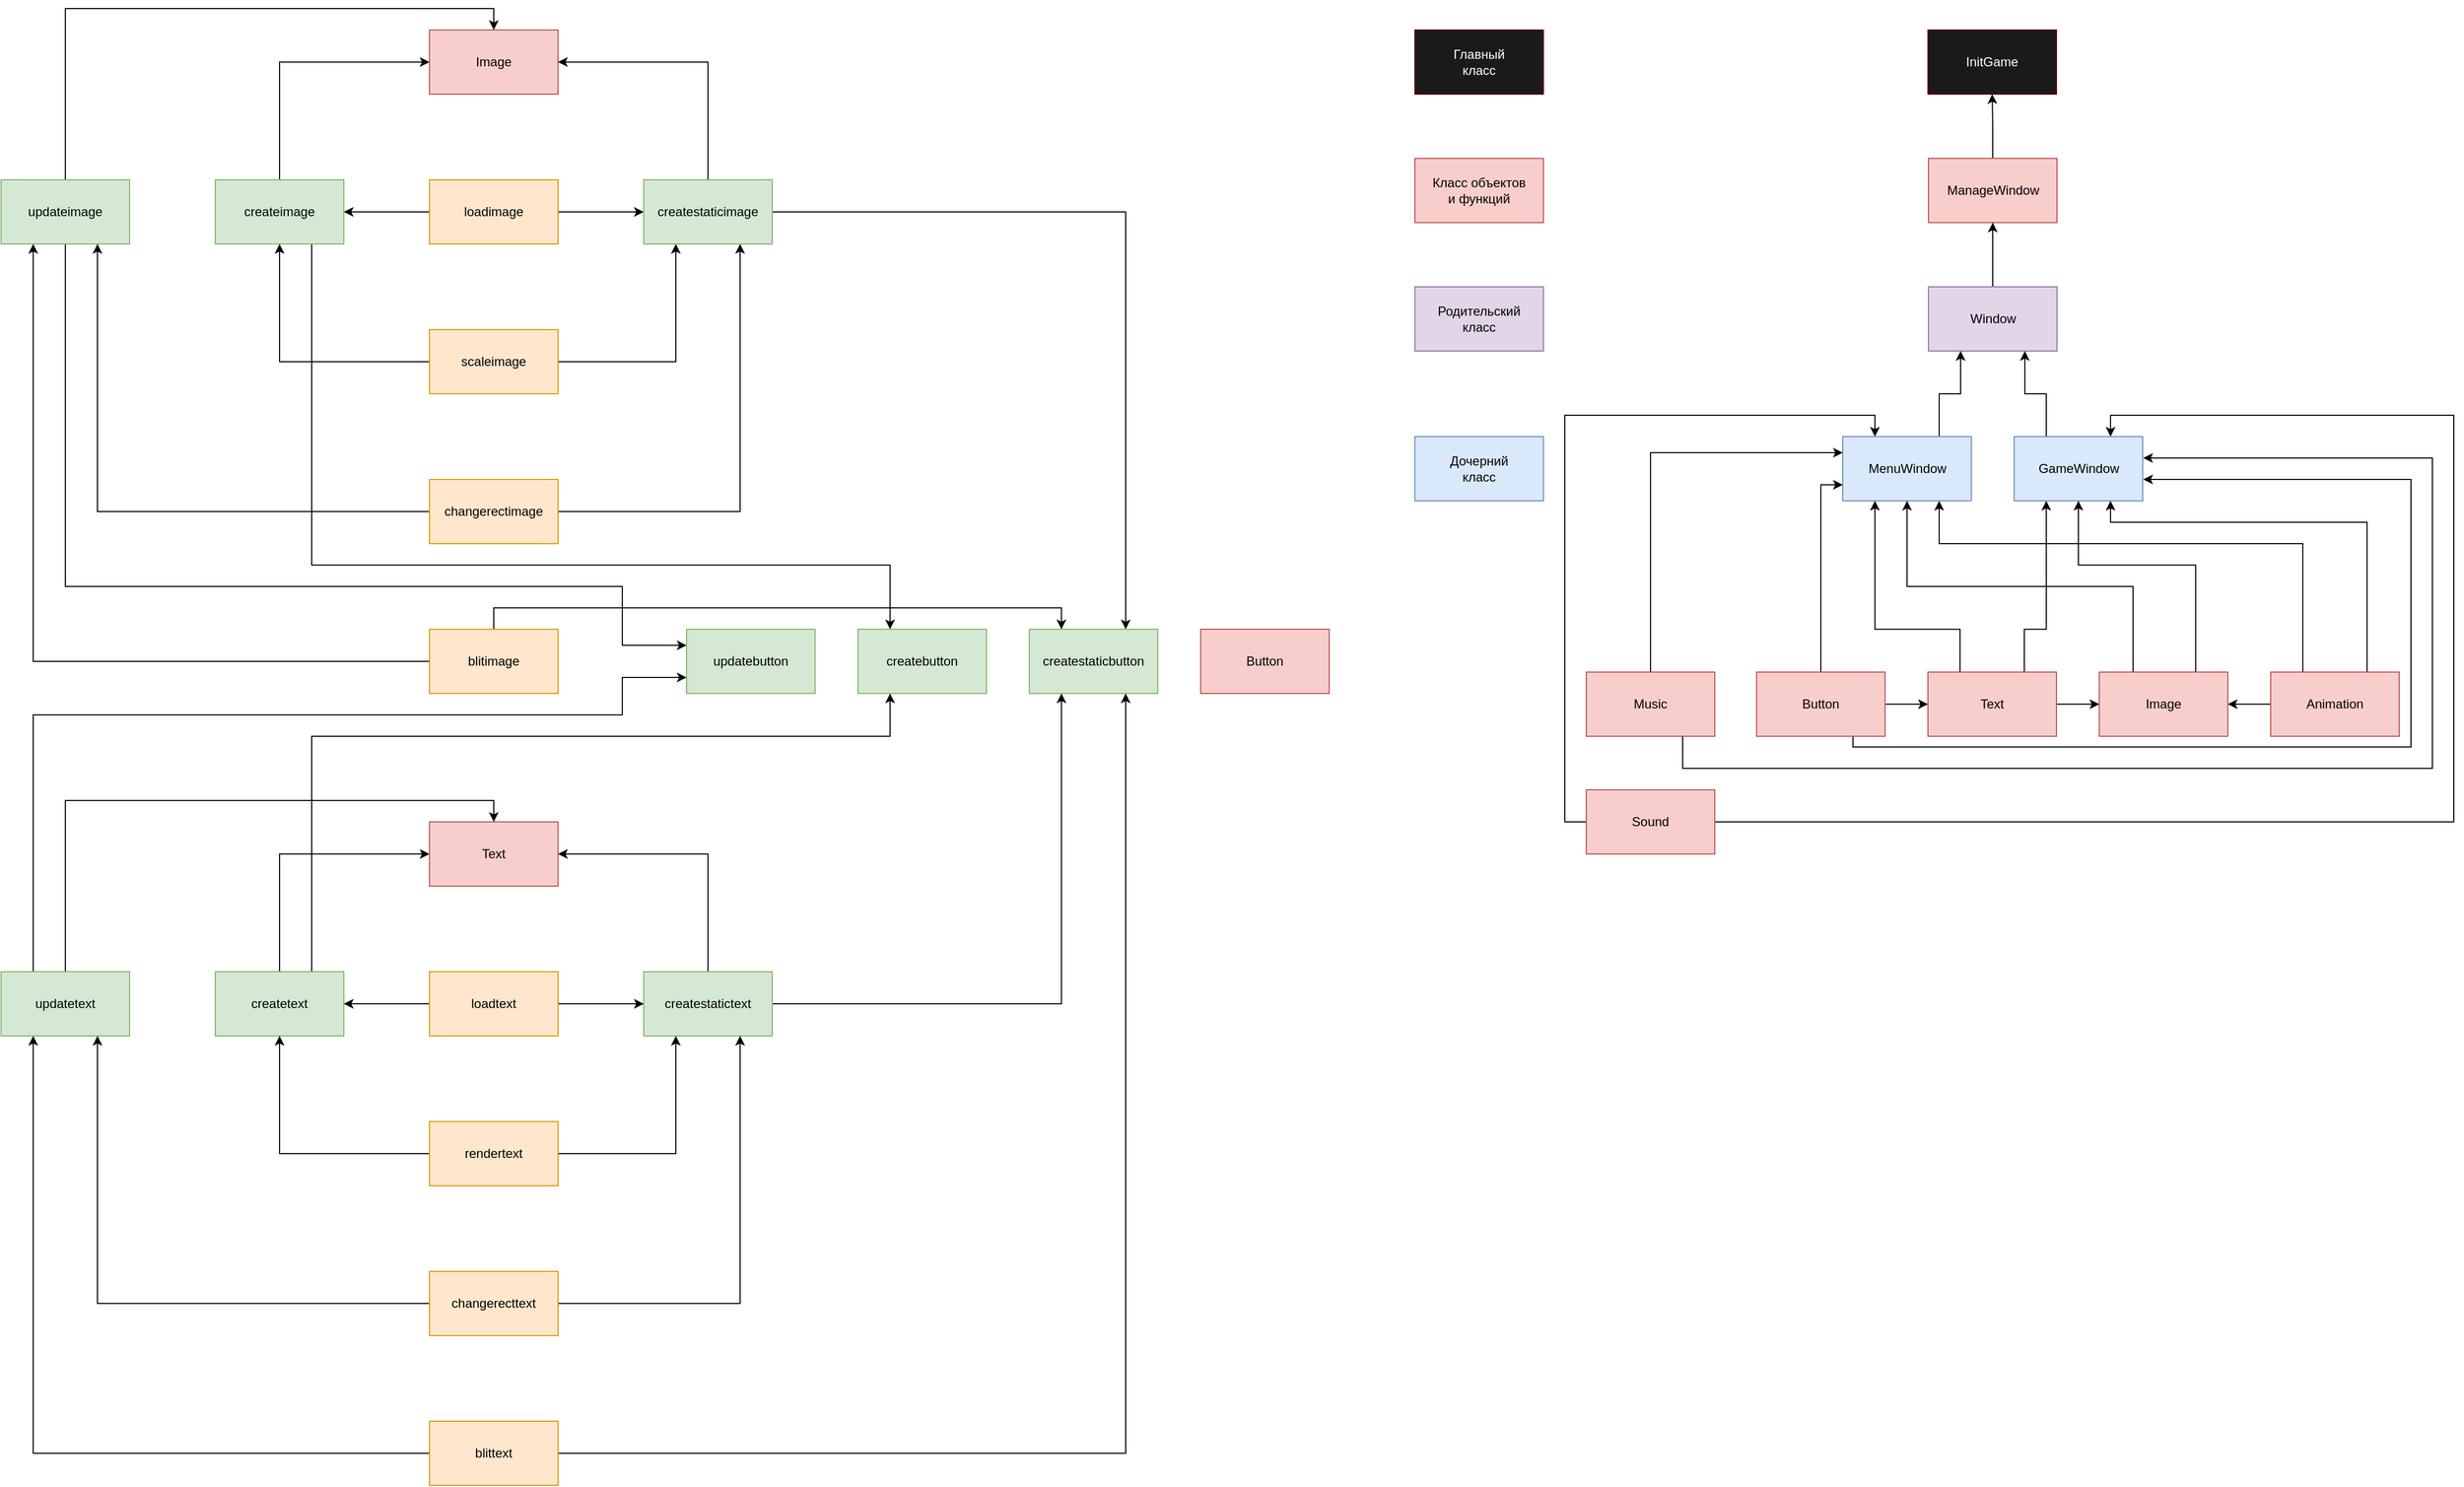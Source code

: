 <mxfile version="12.8.5" type="github">
  <diagram id="M2v9OtbhASXZDHdSWJYJ" name="Page-1">
    <mxGraphModel dx="1422" dy="793" grid="1" gridSize="10" guides="1" tooltips="1" connect="1" arrows="1" fold="1" page="1" pageScale="1" pageWidth="827" pageHeight="1169" math="0" shadow="0">
      <root>
        <mxCell id="0" />
        <mxCell id="1" parent="0" />
        <mxCell id="l5dD-DMRnh2UDKKwASvm-28" style="edgeStyle=orthogonalEdgeStyle;rounded=0;orthogonalLoop=1;jettySize=auto;html=1;exitX=0.5;exitY=0;exitDx=0;exitDy=0;entryX=0;entryY=0.5;entryDx=0;entryDy=0;" parent="1" source="l5dD-DMRnh2UDKKwASvm-1" target="l5dD-DMRnh2UDKKwASvm-8" edge="1">
          <mxGeometry relative="1" as="geometry" />
        </mxCell>
        <mxCell id="l5dD-DMRnh2UDKKwASvm-82" style="edgeStyle=orthogonalEdgeStyle;rounded=0;orthogonalLoop=1;jettySize=auto;html=1;exitX=0.75;exitY=1;exitDx=0;exitDy=0;entryX=0.25;entryY=0;entryDx=0;entryDy=0;" parent="1" source="l5dD-DMRnh2UDKKwASvm-1" target="l5dD-DMRnh2UDKKwASvm-59" edge="1">
          <mxGeometry relative="1" as="geometry">
            <Array as="points">
              <mxPoint x="330" y="560" />
              <mxPoint x="870" y="560" />
            </Array>
          </mxGeometry>
        </mxCell>
        <mxCell id="l5dD-DMRnh2UDKKwASvm-1" value="createimage" style="rounded=0;whiteSpace=wrap;html=1;fillColor=#d5e8d4;strokeColor=#82b366;" parent="1" vertex="1">
          <mxGeometry x="240" y="200" width="120" height="60" as="geometry" />
        </mxCell>
        <mxCell id="l5dD-DMRnh2UDKKwASvm-11" style="edgeStyle=orthogonalEdgeStyle;rounded=0;orthogonalLoop=1;jettySize=auto;html=1;exitX=0;exitY=0.5;exitDx=0;exitDy=0;entryX=1;entryY=0.5;entryDx=0;entryDy=0;" parent="1" source="l5dD-DMRnh2UDKKwASvm-2" target="l5dD-DMRnh2UDKKwASvm-1" edge="1">
          <mxGeometry relative="1" as="geometry" />
        </mxCell>
        <mxCell id="l5dD-DMRnh2UDKKwASvm-21" style="edgeStyle=orthogonalEdgeStyle;rounded=0;orthogonalLoop=1;jettySize=auto;html=1;exitX=1;exitY=0.5;exitDx=0;exitDy=0;entryX=0;entryY=0.5;entryDx=0;entryDy=0;" parent="1" source="l5dD-DMRnh2UDKKwASvm-2" target="l5dD-DMRnh2UDKKwASvm-9" edge="1">
          <mxGeometry relative="1" as="geometry" />
        </mxCell>
        <mxCell id="l5dD-DMRnh2UDKKwASvm-2" value="loadimage" style="rounded=0;whiteSpace=wrap;html=1;fillColor=#ffe6cc;strokeColor=#d79b00;" parent="1" vertex="1">
          <mxGeometry x="440" y="200" width="120" height="60" as="geometry" />
        </mxCell>
        <mxCell id="l5dD-DMRnh2UDKKwASvm-62" style="edgeStyle=orthogonalEdgeStyle;rounded=0;orthogonalLoop=1;jettySize=auto;html=1;exitX=0;exitY=0.5;exitDx=0;exitDy=0;entryX=0.5;entryY=1;entryDx=0;entryDy=0;" parent="1" source="l5dD-DMRnh2UDKKwASvm-4" target="l5dD-DMRnh2UDKKwASvm-1" edge="1">
          <mxGeometry relative="1" as="geometry" />
        </mxCell>
        <mxCell id="l5dD-DMRnh2UDKKwASvm-66" style="edgeStyle=orthogonalEdgeStyle;rounded=0;orthogonalLoop=1;jettySize=auto;html=1;exitX=1;exitY=0.5;exitDx=0;exitDy=0;entryX=0.25;entryY=1;entryDx=0;entryDy=0;" parent="1" source="l5dD-DMRnh2UDKKwASvm-4" target="l5dD-DMRnh2UDKKwASvm-9" edge="1">
          <mxGeometry relative="1" as="geometry" />
        </mxCell>
        <mxCell id="l5dD-DMRnh2UDKKwASvm-4" value="scaleimage" style="rounded=0;whiteSpace=wrap;html=1;fillColor=#ffe6cc;strokeColor=#d79b00;" parent="1" vertex="1">
          <mxGeometry x="440" y="340" width="120" height="60" as="geometry" />
        </mxCell>
        <mxCell id="l5dD-DMRnh2UDKKwASvm-32" style="edgeStyle=orthogonalEdgeStyle;rounded=0;orthogonalLoop=1;jettySize=auto;html=1;exitX=0.5;exitY=0;exitDx=0;exitDy=0;entryX=0.5;entryY=0;entryDx=0;entryDy=0;" parent="1" source="l5dD-DMRnh2UDKKwASvm-5" target="l5dD-DMRnh2UDKKwASvm-8" edge="1">
          <mxGeometry relative="1" as="geometry" />
        </mxCell>
        <mxCell id="l5dD-DMRnh2UDKKwASvm-83" style="edgeStyle=orthogonalEdgeStyle;rounded=0;orthogonalLoop=1;jettySize=auto;html=1;exitX=0.5;exitY=1;exitDx=0;exitDy=0;entryX=0;entryY=0.25;entryDx=0;entryDy=0;" parent="1" source="l5dD-DMRnh2UDKKwASvm-5" target="l5dD-DMRnh2UDKKwASvm-60" edge="1">
          <mxGeometry relative="1" as="geometry">
            <Array as="points">
              <mxPoint x="100" y="580" />
              <mxPoint x="620" y="580" />
              <mxPoint x="620" y="635" />
            </Array>
          </mxGeometry>
        </mxCell>
        <mxCell id="l5dD-DMRnh2UDKKwASvm-5" value="updateimage" style="rounded=0;whiteSpace=wrap;html=1;fillColor=#d5e8d4;strokeColor=#82b366;" parent="1" vertex="1">
          <mxGeometry x="40" y="200" width="120" height="60" as="geometry" />
        </mxCell>
        <mxCell id="l5dD-DMRnh2UDKKwASvm-67" style="edgeStyle=orthogonalEdgeStyle;rounded=0;orthogonalLoop=1;jettySize=auto;html=1;exitX=1;exitY=0.5;exitDx=0;exitDy=0;entryX=0.75;entryY=1;entryDx=0;entryDy=0;" parent="1" source="l5dD-DMRnh2UDKKwASvm-6" target="l5dD-DMRnh2UDKKwASvm-9" edge="1">
          <mxGeometry relative="1" as="geometry" />
        </mxCell>
        <mxCell id="l5dD-DMRnh2UDKKwASvm-75" style="edgeStyle=orthogonalEdgeStyle;rounded=0;orthogonalLoop=1;jettySize=auto;html=1;exitX=0;exitY=0.5;exitDx=0;exitDy=0;entryX=0.75;entryY=1;entryDx=0;entryDy=0;" parent="1" source="l5dD-DMRnh2UDKKwASvm-6" target="l5dD-DMRnh2UDKKwASvm-5" edge="1">
          <mxGeometry relative="1" as="geometry" />
        </mxCell>
        <mxCell id="l5dD-DMRnh2UDKKwASvm-6" value="changerectimage" style="rounded=0;whiteSpace=wrap;html=1;fillColor=#ffe6cc;strokeColor=#d79b00;" parent="1" vertex="1">
          <mxGeometry x="440" y="480" width="120" height="60" as="geometry" />
        </mxCell>
        <mxCell id="l5dD-DMRnh2UDKKwASvm-76" style="edgeStyle=orthogonalEdgeStyle;rounded=0;orthogonalLoop=1;jettySize=auto;html=1;exitX=0;exitY=0.5;exitDx=0;exitDy=0;entryX=0.25;entryY=1;entryDx=0;entryDy=0;" parent="1" source="l5dD-DMRnh2UDKKwASvm-7" target="l5dD-DMRnh2UDKKwASvm-5" edge="1">
          <mxGeometry relative="1" as="geometry" />
        </mxCell>
        <mxCell id="l5dD-DMRnh2UDKKwASvm-87" style="edgeStyle=orthogonalEdgeStyle;rounded=0;orthogonalLoop=1;jettySize=auto;html=1;exitX=0.5;exitY=0;exitDx=0;exitDy=0;entryX=0.25;entryY=0;entryDx=0;entryDy=0;" parent="1" source="l5dD-DMRnh2UDKKwASvm-7" target="l5dD-DMRnh2UDKKwASvm-58" edge="1">
          <mxGeometry relative="1" as="geometry">
            <Array as="points">
              <mxPoint x="500" y="600" />
              <mxPoint x="1030" y="600" />
            </Array>
          </mxGeometry>
        </mxCell>
        <mxCell id="l5dD-DMRnh2UDKKwASvm-7" value="blitimage" style="rounded=0;whiteSpace=wrap;html=1;fillColor=#ffe6cc;strokeColor=#d79b00;" parent="1" vertex="1">
          <mxGeometry x="440" y="620" width="120" height="60" as="geometry" />
        </mxCell>
        <mxCell id="l5dD-DMRnh2UDKKwASvm-8" value="Image" style="rounded=0;whiteSpace=wrap;html=1;fillColor=#f8cecc;strokeColor=#b85450;" parent="1" vertex="1">
          <mxGeometry x="440" y="60" width="120" height="60" as="geometry" />
        </mxCell>
        <mxCell id="l5dD-DMRnh2UDKKwASvm-29" style="edgeStyle=orthogonalEdgeStyle;rounded=0;orthogonalLoop=1;jettySize=auto;html=1;exitX=0.5;exitY=0;exitDx=0;exitDy=0;entryX=1;entryY=0.5;entryDx=0;entryDy=0;" parent="1" source="l5dD-DMRnh2UDKKwASvm-9" target="l5dD-DMRnh2UDKKwASvm-8" edge="1">
          <mxGeometry relative="1" as="geometry" />
        </mxCell>
        <mxCell id="l5dD-DMRnh2UDKKwASvm-86" style="edgeStyle=orthogonalEdgeStyle;rounded=0;orthogonalLoop=1;jettySize=auto;html=1;exitX=1;exitY=0.5;exitDx=0;exitDy=0;entryX=0.75;entryY=0;entryDx=0;entryDy=0;" parent="1" source="l5dD-DMRnh2UDKKwASvm-9" target="l5dD-DMRnh2UDKKwASvm-58" edge="1">
          <mxGeometry relative="1" as="geometry" />
        </mxCell>
        <mxCell id="l5dD-DMRnh2UDKKwASvm-9" value="createstaticimage" style="rounded=0;whiteSpace=wrap;html=1;fillColor=#d5e8d4;strokeColor=#82b366;" parent="1" vertex="1">
          <mxGeometry x="640" y="200" width="120" height="60" as="geometry" />
        </mxCell>
        <mxCell id="l5dD-DMRnh2UDKKwASvm-33" value="Text" style="rounded=0;whiteSpace=wrap;html=1;fillColor=#f8cecc;strokeColor=#b85450;" parent="1" vertex="1">
          <mxGeometry x="440" y="800" width="120" height="60" as="geometry" />
        </mxCell>
        <mxCell id="l5dD-DMRnh2UDKKwASvm-42" style="edgeStyle=orthogonalEdgeStyle;rounded=0;orthogonalLoop=1;jettySize=auto;html=1;exitX=0.5;exitY=0;exitDx=0;exitDy=0;entryX=0;entryY=0.5;entryDx=0;entryDy=0;" parent="1" source="l5dD-DMRnh2UDKKwASvm-34" target="l5dD-DMRnh2UDKKwASvm-33" edge="1">
          <mxGeometry relative="1" as="geometry" />
        </mxCell>
        <mxCell id="l5dD-DMRnh2UDKKwASvm-81" style="edgeStyle=orthogonalEdgeStyle;rounded=0;orthogonalLoop=1;jettySize=auto;html=1;exitX=0.75;exitY=0;exitDx=0;exitDy=0;entryX=0.25;entryY=1;entryDx=0;entryDy=0;" parent="1" source="l5dD-DMRnh2UDKKwASvm-34" target="l5dD-DMRnh2UDKKwASvm-59" edge="1">
          <mxGeometry relative="1" as="geometry">
            <Array as="points">
              <mxPoint x="330" y="720" />
              <mxPoint x="870" y="720" />
            </Array>
          </mxGeometry>
        </mxCell>
        <mxCell id="l5dD-DMRnh2UDKKwASvm-34" value="createtext" style="rounded=0;whiteSpace=wrap;html=1;fillColor=#d5e8d4;strokeColor=#82b366;" parent="1" vertex="1">
          <mxGeometry x="240" y="940" width="120" height="60" as="geometry" />
        </mxCell>
        <mxCell id="l5dD-DMRnh2UDKKwASvm-46" style="edgeStyle=orthogonalEdgeStyle;rounded=0;orthogonalLoop=1;jettySize=auto;html=1;exitX=0.5;exitY=0;exitDx=0;exitDy=0;entryX=1;entryY=0.5;entryDx=0;entryDy=0;" parent="1" source="l5dD-DMRnh2UDKKwASvm-35" target="l5dD-DMRnh2UDKKwASvm-33" edge="1">
          <mxGeometry relative="1" as="geometry" />
        </mxCell>
        <mxCell id="l5dD-DMRnh2UDKKwASvm-90" style="edgeStyle=orthogonalEdgeStyle;rounded=0;orthogonalLoop=1;jettySize=auto;html=1;exitX=1;exitY=0.5;exitDx=0;exitDy=0;entryX=0.25;entryY=1;entryDx=0;entryDy=0;" parent="1" source="l5dD-DMRnh2UDKKwASvm-35" target="l5dD-DMRnh2UDKKwASvm-58" edge="1">
          <mxGeometry relative="1" as="geometry" />
        </mxCell>
        <mxCell id="l5dD-DMRnh2UDKKwASvm-35" value="createstatictext" style="rounded=0;whiteSpace=wrap;html=1;fillColor=#d5e8d4;strokeColor=#82b366;" parent="1" vertex="1">
          <mxGeometry x="640" y="940" width="120" height="60" as="geometry" />
        </mxCell>
        <mxCell id="l5dD-DMRnh2UDKKwASvm-78" style="edgeStyle=orthogonalEdgeStyle;rounded=0;orthogonalLoop=1;jettySize=auto;html=1;exitX=0;exitY=0.5;exitDx=0;exitDy=0;entryX=1;entryY=0.5;entryDx=0;entryDy=0;" parent="1" source="l5dD-DMRnh2UDKKwASvm-36" target="l5dD-DMRnh2UDKKwASvm-34" edge="1">
          <mxGeometry relative="1" as="geometry" />
        </mxCell>
        <mxCell id="l5dD-DMRnh2UDKKwASvm-79" style="edgeStyle=orthogonalEdgeStyle;rounded=0;orthogonalLoop=1;jettySize=auto;html=1;exitX=1;exitY=0.5;exitDx=0;exitDy=0;entryX=0;entryY=0.5;entryDx=0;entryDy=0;" parent="1" source="l5dD-DMRnh2UDKKwASvm-36" target="l5dD-DMRnh2UDKKwASvm-35" edge="1">
          <mxGeometry relative="1" as="geometry" />
        </mxCell>
        <mxCell id="l5dD-DMRnh2UDKKwASvm-36" value="loadtext" style="rounded=0;whiteSpace=wrap;html=1;fillColor=#ffe6cc;strokeColor=#d79b00;" parent="1" vertex="1">
          <mxGeometry x="440" y="940" width="120" height="60" as="geometry" />
        </mxCell>
        <mxCell id="l5dD-DMRnh2UDKKwASvm-72" style="edgeStyle=orthogonalEdgeStyle;rounded=0;orthogonalLoop=1;jettySize=auto;html=1;exitX=0;exitY=0.5;exitDx=0;exitDy=0;entryX=0.5;entryY=1;entryDx=0;entryDy=0;" parent="1" source="l5dD-DMRnh2UDKKwASvm-37" target="l5dD-DMRnh2UDKKwASvm-34" edge="1">
          <mxGeometry relative="1" as="geometry" />
        </mxCell>
        <mxCell id="l5dD-DMRnh2UDKKwASvm-73" style="edgeStyle=orthogonalEdgeStyle;rounded=0;orthogonalLoop=1;jettySize=auto;html=1;exitX=1;exitY=0.5;exitDx=0;exitDy=0;entryX=0.25;entryY=1;entryDx=0;entryDy=0;" parent="1" source="l5dD-DMRnh2UDKKwASvm-37" target="l5dD-DMRnh2UDKKwASvm-35" edge="1">
          <mxGeometry relative="1" as="geometry" />
        </mxCell>
        <mxCell id="l5dD-DMRnh2UDKKwASvm-37" value="rendertext" style="rounded=0;whiteSpace=wrap;html=1;fillColor=#ffe6cc;strokeColor=#d79b00;" parent="1" vertex="1">
          <mxGeometry x="440" y="1080" width="120" height="60" as="geometry" />
        </mxCell>
        <mxCell id="l5dD-DMRnh2UDKKwASvm-41" style="edgeStyle=orthogonalEdgeStyle;rounded=0;orthogonalLoop=1;jettySize=auto;html=1;exitX=0.5;exitY=0;exitDx=0;exitDy=0;entryX=0.5;entryY=0;entryDx=0;entryDy=0;" parent="1" source="l5dD-DMRnh2UDKKwASvm-38" target="l5dD-DMRnh2UDKKwASvm-33" edge="1">
          <mxGeometry relative="1" as="geometry" />
        </mxCell>
        <mxCell id="l5dD-DMRnh2UDKKwASvm-84" style="edgeStyle=orthogonalEdgeStyle;rounded=0;orthogonalLoop=1;jettySize=auto;html=1;exitX=0.25;exitY=0;exitDx=0;exitDy=0;entryX=0;entryY=0.75;entryDx=0;entryDy=0;" parent="1" source="l5dD-DMRnh2UDKKwASvm-38" target="l5dD-DMRnh2UDKKwASvm-60" edge="1">
          <mxGeometry relative="1" as="geometry">
            <Array as="points">
              <mxPoint x="70" y="700" />
              <mxPoint x="620" y="700" />
              <mxPoint x="620" y="665" />
            </Array>
          </mxGeometry>
        </mxCell>
        <mxCell id="l5dD-DMRnh2UDKKwASvm-38" value="updatetext" style="rounded=0;whiteSpace=wrap;html=1;fillColor=#d5e8d4;strokeColor=#82b366;" parent="1" vertex="1">
          <mxGeometry x="40" y="940" width="120" height="60" as="geometry" />
        </mxCell>
        <mxCell id="l5dD-DMRnh2UDKKwASvm-70" style="edgeStyle=orthogonalEdgeStyle;rounded=0;orthogonalLoop=1;jettySize=auto;html=1;exitX=0;exitY=0.5;exitDx=0;exitDy=0;entryX=0.75;entryY=1;entryDx=0;entryDy=0;" parent="1" source="l5dD-DMRnh2UDKKwASvm-39" target="l5dD-DMRnh2UDKKwASvm-38" edge="1">
          <mxGeometry relative="1" as="geometry" />
        </mxCell>
        <mxCell id="l5dD-DMRnh2UDKKwASvm-74" style="edgeStyle=orthogonalEdgeStyle;rounded=0;orthogonalLoop=1;jettySize=auto;html=1;exitX=1;exitY=0.5;exitDx=0;exitDy=0;entryX=0.75;entryY=1;entryDx=0;entryDy=0;" parent="1" source="l5dD-DMRnh2UDKKwASvm-39" target="l5dD-DMRnh2UDKKwASvm-35" edge="1">
          <mxGeometry relative="1" as="geometry" />
        </mxCell>
        <mxCell id="l5dD-DMRnh2UDKKwASvm-39" value="changerecttext" style="rounded=0;whiteSpace=wrap;html=1;fillColor=#ffe6cc;strokeColor=#d79b00;" parent="1" vertex="1">
          <mxGeometry x="440" y="1220" width="120" height="60" as="geometry" />
        </mxCell>
        <mxCell id="l5dD-DMRnh2UDKKwASvm-71" style="edgeStyle=orthogonalEdgeStyle;rounded=0;orthogonalLoop=1;jettySize=auto;html=1;exitX=0;exitY=0.5;exitDx=0;exitDy=0;entryX=0.25;entryY=1;entryDx=0;entryDy=0;" parent="1" source="l5dD-DMRnh2UDKKwASvm-40" target="l5dD-DMRnh2UDKKwASvm-38" edge="1">
          <mxGeometry relative="1" as="geometry" />
        </mxCell>
        <mxCell id="l5dD-DMRnh2UDKKwASvm-91" style="edgeStyle=orthogonalEdgeStyle;rounded=0;orthogonalLoop=1;jettySize=auto;html=1;exitX=1;exitY=0.5;exitDx=0;exitDy=0;entryX=0.75;entryY=1;entryDx=0;entryDy=0;" parent="1" source="l5dD-DMRnh2UDKKwASvm-40" target="l5dD-DMRnh2UDKKwASvm-58" edge="1">
          <mxGeometry relative="1" as="geometry" />
        </mxCell>
        <mxCell id="l5dD-DMRnh2UDKKwASvm-40" value="blittext" style="rounded=0;whiteSpace=wrap;html=1;fillColor=#ffe6cc;strokeColor=#d79b00;" parent="1" vertex="1">
          <mxGeometry x="440" y="1360" width="120" height="60" as="geometry" />
        </mxCell>
        <mxCell id="l5dD-DMRnh2UDKKwASvm-53" value="Button" style="rounded=0;whiteSpace=wrap;html=1;fillColor=#f8cecc;strokeColor=#b85450;" parent="1" vertex="1">
          <mxGeometry x="1160" y="620" width="120" height="60" as="geometry" />
        </mxCell>
        <mxCell id="l5dD-DMRnh2UDKKwASvm-58" value="createstaticbutton" style="rounded=0;whiteSpace=wrap;html=1;fillColor=#d5e8d4;strokeColor=#82b366;" parent="1" vertex="1">
          <mxGeometry x="1000" y="620" width="120" height="60" as="geometry" />
        </mxCell>
        <mxCell id="l5dD-DMRnh2UDKKwASvm-59" value="createbutton" style="rounded=0;whiteSpace=wrap;html=1;fillColor=#d5e8d4;strokeColor=#82b366;" parent="1" vertex="1">
          <mxGeometry x="840" y="620" width="120" height="60" as="geometry" />
        </mxCell>
        <mxCell id="l5dD-DMRnh2UDKKwASvm-60" value="updatebutton" style="rounded=0;whiteSpace=wrap;html=1;fillColor=#d5e8d4;strokeColor=#82b366;" parent="1" vertex="1">
          <mxGeometry x="680" y="620" width="120" height="60" as="geometry" />
        </mxCell>
        <mxCell id="COHt52Og94KjiHcpQ1vT-4" style="edgeStyle=orthogonalEdgeStyle;rounded=0;orthogonalLoop=1;jettySize=auto;html=1;exitX=0.5;exitY=0;exitDx=0;exitDy=0;entryX=0.5;entryY=1;entryDx=0;entryDy=0;" edge="1" parent="1" source="l5dD-DMRnh2UDKKwASvm-93" target="COHt52Og94KjiHcpQ1vT-2">
          <mxGeometry relative="1" as="geometry" />
        </mxCell>
        <mxCell id="l5dD-DMRnh2UDKKwASvm-93" value="ManageWindow" style="rounded=0;whiteSpace=wrap;html=1;fillColor=#f8cecc;strokeColor=#b85450;" parent="1" vertex="1">
          <mxGeometry x="1839.5" y="180" width="120" height="60" as="geometry" />
        </mxCell>
        <mxCell id="l5dD-DMRnh2UDKKwASvm-110" style="edgeStyle=orthogonalEdgeStyle;rounded=0;orthogonalLoop=1;jettySize=auto;html=1;exitX=0.5;exitY=0;exitDx=0;exitDy=0;entryX=0.5;entryY=1;entryDx=0;entryDy=0;" parent="1" source="l5dD-DMRnh2UDKKwASvm-94" target="l5dD-DMRnh2UDKKwASvm-93" edge="1">
          <mxGeometry relative="1" as="geometry" />
        </mxCell>
        <mxCell id="l5dD-DMRnh2UDKKwASvm-94" value="Window" style="rounded=0;whiteSpace=wrap;html=1;fillColor=#e1d5e7;strokeColor=#9673a6;" parent="1" vertex="1">
          <mxGeometry x="1839.5" y="300" width="120" height="60" as="geometry" />
        </mxCell>
        <mxCell id="l5dD-DMRnh2UDKKwASvm-111" style="edgeStyle=orthogonalEdgeStyle;rounded=0;orthogonalLoop=1;jettySize=auto;html=1;exitX=0.75;exitY=0;exitDx=0;exitDy=0;entryX=0.25;entryY=1;entryDx=0;entryDy=0;" parent="1" source="l5dD-DMRnh2UDKKwASvm-95" target="l5dD-DMRnh2UDKKwASvm-94" edge="1">
          <mxGeometry relative="1" as="geometry" />
        </mxCell>
        <mxCell id="l5dD-DMRnh2UDKKwASvm-95" value="MenuWindow" style="rounded=0;whiteSpace=wrap;html=1;fillColor=#dae8fc;strokeColor=#6c8ebf;" parent="1" vertex="1">
          <mxGeometry x="1759.5" y="440" width="120" height="60" as="geometry" />
        </mxCell>
        <mxCell id="l5dD-DMRnh2UDKKwASvm-112" style="edgeStyle=orthogonalEdgeStyle;rounded=0;orthogonalLoop=1;jettySize=auto;html=1;exitX=0.25;exitY=0;exitDx=0;exitDy=0;entryX=0.75;entryY=1;entryDx=0;entryDy=0;" parent="1" source="l5dD-DMRnh2UDKKwASvm-96" target="l5dD-DMRnh2UDKKwASvm-94" edge="1">
          <mxGeometry relative="1" as="geometry" />
        </mxCell>
        <mxCell id="l5dD-DMRnh2UDKKwASvm-96" value="GameWindow" style="rounded=0;whiteSpace=wrap;html=1;fillColor=#dae8fc;strokeColor=#6c8ebf;" parent="1" vertex="1">
          <mxGeometry x="1919.5" y="440" width="120" height="60" as="geometry" />
        </mxCell>
        <mxCell id="l5dD-DMRnh2UDKKwASvm-122" style="edgeStyle=orthogonalEdgeStyle;rounded=0;orthogonalLoop=1;jettySize=auto;html=1;entryX=0.5;entryY=1;entryDx=0;entryDy=0;" parent="1" target="l5dD-DMRnh2UDKKwASvm-95" edge="1">
          <mxGeometry relative="1" as="geometry">
            <mxPoint x="2030.5" y="660" as="sourcePoint" />
            <Array as="points">
              <mxPoint x="2030.5" y="660" />
              <mxPoint x="2030.5" y="580" />
              <mxPoint x="1819.5" y="580" />
            </Array>
          </mxGeometry>
        </mxCell>
        <mxCell id="l5dD-DMRnh2UDKKwASvm-126" style="edgeStyle=orthogonalEdgeStyle;rounded=0;orthogonalLoop=1;jettySize=auto;html=1;exitX=0.75;exitY=0;exitDx=0;exitDy=0;entryX=0.5;entryY=1;entryDx=0;entryDy=0;" parent="1" source="l5dD-DMRnh2UDKKwASvm-97" target="l5dD-DMRnh2UDKKwASvm-96" edge="1">
          <mxGeometry relative="1" as="geometry">
            <Array as="points">
              <mxPoint x="2089.5" y="560" />
              <mxPoint x="1979.5" y="560" />
            </Array>
          </mxGeometry>
        </mxCell>
        <mxCell id="l5dD-DMRnh2UDKKwASvm-97" value="Image" style="rounded=0;whiteSpace=wrap;html=1;fillColor=#f8cecc;strokeColor=#b85450;" parent="1" vertex="1">
          <mxGeometry x="1999" y="660" width="120" height="60" as="geometry" />
        </mxCell>
        <mxCell id="l5dD-DMRnh2UDKKwASvm-117" style="edgeStyle=orthogonalEdgeStyle;rounded=0;orthogonalLoop=1;jettySize=auto;html=1;exitX=1;exitY=0.5;exitDx=0;exitDy=0;entryX=0;entryY=0.5;entryDx=0;entryDy=0;" parent="1" source="l5dD-DMRnh2UDKKwASvm-98" target="l5dD-DMRnh2UDKKwASvm-97" edge="1">
          <mxGeometry relative="1" as="geometry" />
        </mxCell>
        <mxCell id="l5dD-DMRnh2UDKKwASvm-121" style="edgeStyle=orthogonalEdgeStyle;rounded=0;orthogonalLoop=1;jettySize=auto;html=1;exitX=0.25;exitY=0;exitDx=0;exitDy=0;entryX=0.25;entryY=1;entryDx=0;entryDy=0;" parent="1" source="l5dD-DMRnh2UDKKwASvm-98" target="l5dD-DMRnh2UDKKwASvm-95" edge="1">
          <mxGeometry relative="1" as="geometry">
            <Array as="points">
              <mxPoint x="1869.5" y="620" />
              <mxPoint x="1789.5" y="620" />
            </Array>
          </mxGeometry>
        </mxCell>
        <mxCell id="l5dD-DMRnh2UDKKwASvm-124" style="edgeStyle=orthogonalEdgeStyle;rounded=0;orthogonalLoop=1;jettySize=auto;html=1;exitX=0.75;exitY=0;exitDx=0;exitDy=0;entryX=0.25;entryY=1;entryDx=0;entryDy=0;" parent="1" source="l5dD-DMRnh2UDKKwASvm-98" target="l5dD-DMRnh2UDKKwASvm-96" edge="1">
          <mxGeometry relative="1" as="geometry">
            <Array as="points">
              <mxPoint x="1929.5" y="620" />
              <mxPoint x="1949.5" y="620" />
            </Array>
          </mxGeometry>
        </mxCell>
        <mxCell id="l5dD-DMRnh2UDKKwASvm-98" value="Text" style="rounded=0;whiteSpace=wrap;html=1;fillColor=#f8cecc;strokeColor=#b85450;" parent="1" vertex="1">
          <mxGeometry x="1839" y="660" width="120" height="60" as="geometry" />
        </mxCell>
        <mxCell id="l5dD-DMRnh2UDKKwASvm-115" style="edgeStyle=orthogonalEdgeStyle;rounded=0;orthogonalLoop=1;jettySize=auto;html=1;exitX=0;exitY=0.5;exitDx=0;exitDy=0;entryX=1;entryY=0.5;entryDx=0;entryDy=0;" parent="1" source="l5dD-DMRnh2UDKKwASvm-99" target="l5dD-DMRnh2UDKKwASvm-97" edge="1">
          <mxGeometry relative="1" as="geometry" />
        </mxCell>
        <mxCell id="l5dD-DMRnh2UDKKwASvm-123" style="edgeStyle=orthogonalEdgeStyle;rounded=0;orthogonalLoop=1;jettySize=auto;html=1;exitX=0.25;exitY=0;exitDx=0;exitDy=0;entryX=0.75;entryY=1;entryDx=0;entryDy=0;" parent="1" source="l5dD-DMRnh2UDKKwASvm-99" target="l5dD-DMRnh2UDKKwASvm-95" edge="1">
          <mxGeometry relative="1" as="geometry">
            <Array as="points">
              <mxPoint x="2189.5" y="540" />
              <mxPoint x="1849.5" y="540" />
            </Array>
          </mxGeometry>
        </mxCell>
        <mxCell id="l5dD-DMRnh2UDKKwASvm-127" style="edgeStyle=orthogonalEdgeStyle;rounded=0;orthogonalLoop=1;jettySize=auto;html=1;exitX=0.75;exitY=0;exitDx=0;exitDy=0;entryX=0.75;entryY=1;entryDx=0;entryDy=0;" parent="1" source="l5dD-DMRnh2UDKKwASvm-99" target="l5dD-DMRnh2UDKKwASvm-96" edge="1">
          <mxGeometry relative="1" as="geometry">
            <Array as="points">
              <mxPoint x="2249.5" y="520" />
              <mxPoint x="2009.5" y="520" />
            </Array>
          </mxGeometry>
        </mxCell>
        <mxCell id="l5dD-DMRnh2UDKKwASvm-99" value="Animation" style="rounded=0;whiteSpace=wrap;html=1;fillColor=#f8cecc;strokeColor=#b85450;" parent="1" vertex="1">
          <mxGeometry x="2159" y="660" width="120" height="60" as="geometry" />
        </mxCell>
        <mxCell id="l5dD-DMRnh2UDKKwASvm-120" style="edgeStyle=orthogonalEdgeStyle;rounded=0;orthogonalLoop=1;jettySize=auto;html=1;exitX=0.5;exitY=0;exitDx=0;exitDy=0;entryX=0;entryY=0.25;entryDx=0;entryDy=0;" parent="1" source="l5dD-DMRnh2UDKKwASvm-100" target="l5dD-DMRnh2UDKKwASvm-95" edge="1">
          <mxGeometry relative="1" as="geometry" />
        </mxCell>
        <mxCell id="l5dD-DMRnh2UDKKwASvm-129" style="edgeStyle=orthogonalEdgeStyle;rounded=0;orthogonalLoop=1;jettySize=auto;html=1;exitX=0.75;exitY=1;exitDx=0;exitDy=0;" parent="1" source="l5dD-DMRnh2UDKKwASvm-100" edge="1">
          <mxGeometry relative="1" as="geometry">
            <Array as="points">
              <mxPoint x="1610" y="750" />
              <mxPoint x="2310" y="750" />
              <mxPoint x="2310" y="460" />
              <mxPoint x="2040" y="460" />
            </Array>
            <mxPoint x="2040" y="460" as="targetPoint" />
          </mxGeometry>
        </mxCell>
        <mxCell id="l5dD-DMRnh2UDKKwASvm-100" value="Music" style="rounded=0;whiteSpace=wrap;html=1;fillColor=#f8cecc;strokeColor=#b85450;" parent="1" vertex="1">
          <mxGeometry x="1520" y="660" width="120" height="60" as="geometry" />
        </mxCell>
        <mxCell id="l5dD-DMRnh2UDKKwASvm-118" style="edgeStyle=orthogonalEdgeStyle;rounded=0;orthogonalLoop=1;jettySize=auto;html=1;exitX=1;exitY=0.5;exitDx=0;exitDy=0;entryX=0;entryY=0.5;entryDx=0;entryDy=0;" parent="1" source="l5dD-DMRnh2UDKKwASvm-101" target="l5dD-DMRnh2UDKKwASvm-98" edge="1">
          <mxGeometry relative="1" as="geometry" />
        </mxCell>
        <mxCell id="l5dD-DMRnh2UDKKwASvm-119" style="edgeStyle=orthogonalEdgeStyle;rounded=0;orthogonalLoop=1;jettySize=auto;html=1;exitX=0.5;exitY=0;exitDx=0;exitDy=0;entryX=0;entryY=0.75;entryDx=0;entryDy=0;" parent="1" source="l5dD-DMRnh2UDKKwASvm-101" target="l5dD-DMRnh2UDKKwASvm-95" edge="1">
          <mxGeometry relative="1" as="geometry" />
        </mxCell>
        <mxCell id="BmCiUokjNVbRiMDxkL9E-1" style="edgeStyle=orthogonalEdgeStyle;rounded=0;orthogonalLoop=1;jettySize=auto;html=1;exitX=0.75;exitY=1;exitDx=0;exitDy=0;" parent="1" source="l5dD-DMRnh2UDKKwASvm-101" edge="1">
          <mxGeometry relative="1" as="geometry">
            <mxPoint x="2040" y="480" as="targetPoint" />
            <Array as="points">
              <mxPoint x="1769" y="730" />
              <mxPoint x="2290" y="730" />
              <mxPoint x="2290" y="480" />
              <mxPoint x="2040" y="480" />
            </Array>
          </mxGeometry>
        </mxCell>
        <mxCell id="l5dD-DMRnh2UDKKwASvm-101" value="Button" style="rounded=0;whiteSpace=wrap;html=1;fillColor=#f8cecc;strokeColor=#b85450;" parent="1" vertex="1">
          <mxGeometry x="1679" y="660" width="120" height="60" as="geometry" />
        </mxCell>
        <mxCell id="l5dD-DMRnh2UDKKwASvm-130" value="Главный&lt;br&gt;класс" style="rounded=0;whiteSpace=wrap;html=1;strokeColor=#660000;fillColor=#1A1A1A;fontColor=#FFFFFF;" parent="1" vertex="1">
          <mxGeometry x="1360" y="60" width="120" height="60" as="geometry" />
        </mxCell>
        <mxCell id="l5dD-DMRnh2UDKKwASvm-131" value="Родительский&lt;br&gt;класс" style="rounded=0;whiteSpace=wrap;html=1;fillColor=#e1d5e7;strokeColor=#9673a6;" parent="1" vertex="1">
          <mxGeometry x="1360" y="300" width="120" height="60" as="geometry" />
        </mxCell>
        <mxCell id="l5dD-DMRnh2UDKKwASvm-132" value="Дочерний&lt;br&gt;класс" style="rounded=0;whiteSpace=wrap;html=1;fillColor=#dae8fc;strokeColor=#6c8ebf;" parent="1" vertex="1">
          <mxGeometry x="1360" y="440" width="120" height="60" as="geometry" />
        </mxCell>
        <mxCell id="l5dD-DMRnh2UDKKwASvm-133" value="Класс объектов&lt;br&gt;и функций" style="rounded=0;whiteSpace=wrap;html=1;fillColor=#f8cecc;strokeColor=#b85450;" parent="1" vertex="1">
          <mxGeometry x="1360" y="180" width="120" height="60" as="geometry" />
        </mxCell>
        <mxCell id="COHt52Og94KjiHcpQ1vT-5" style="edgeStyle=orthogonalEdgeStyle;rounded=0;orthogonalLoop=1;jettySize=auto;html=1;exitX=1;exitY=0.5;exitDx=0;exitDy=0;entryX=0.75;entryY=0;entryDx=0;entryDy=0;" edge="1" parent="1" source="COHt52Og94KjiHcpQ1vT-1" target="l5dD-DMRnh2UDKKwASvm-96">
          <mxGeometry relative="1" as="geometry">
            <Array as="points">
              <mxPoint x="2330" y="800" />
              <mxPoint x="2330" y="420" />
              <mxPoint x="2010" y="420" />
            </Array>
          </mxGeometry>
        </mxCell>
        <mxCell id="COHt52Og94KjiHcpQ1vT-6" style="edgeStyle=orthogonalEdgeStyle;rounded=0;orthogonalLoop=1;jettySize=auto;html=1;exitX=0;exitY=0.5;exitDx=0;exitDy=0;entryX=0.25;entryY=0;entryDx=0;entryDy=0;" edge="1" parent="1" source="COHt52Og94KjiHcpQ1vT-1" target="l5dD-DMRnh2UDKKwASvm-95">
          <mxGeometry relative="1" as="geometry">
            <Array as="points">
              <mxPoint x="1500" y="800" />
              <mxPoint x="1500" y="420" />
              <mxPoint x="1790" y="420" />
            </Array>
          </mxGeometry>
        </mxCell>
        <mxCell id="COHt52Og94KjiHcpQ1vT-1" value="Sound" style="rounded=0;whiteSpace=wrap;html=1;fillColor=#f8cecc;strokeColor=#b85450;" vertex="1" parent="1">
          <mxGeometry x="1520" y="770" width="120" height="60" as="geometry" />
        </mxCell>
        <mxCell id="COHt52Og94KjiHcpQ1vT-2" value="InitGame" style="rounded=0;whiteSpace=wrap;html=1;fillColor=#1A1A1A;strokeColor=#660000;fontColor=#ffffff;" vertex="1" parent="1">
          <mxGeometry x="1839" y="60" width="120" height="60" as="geometry" />
        </mxCell>
      </root>
    </mxGraphModel>
  </diagram>
</mxfile>
